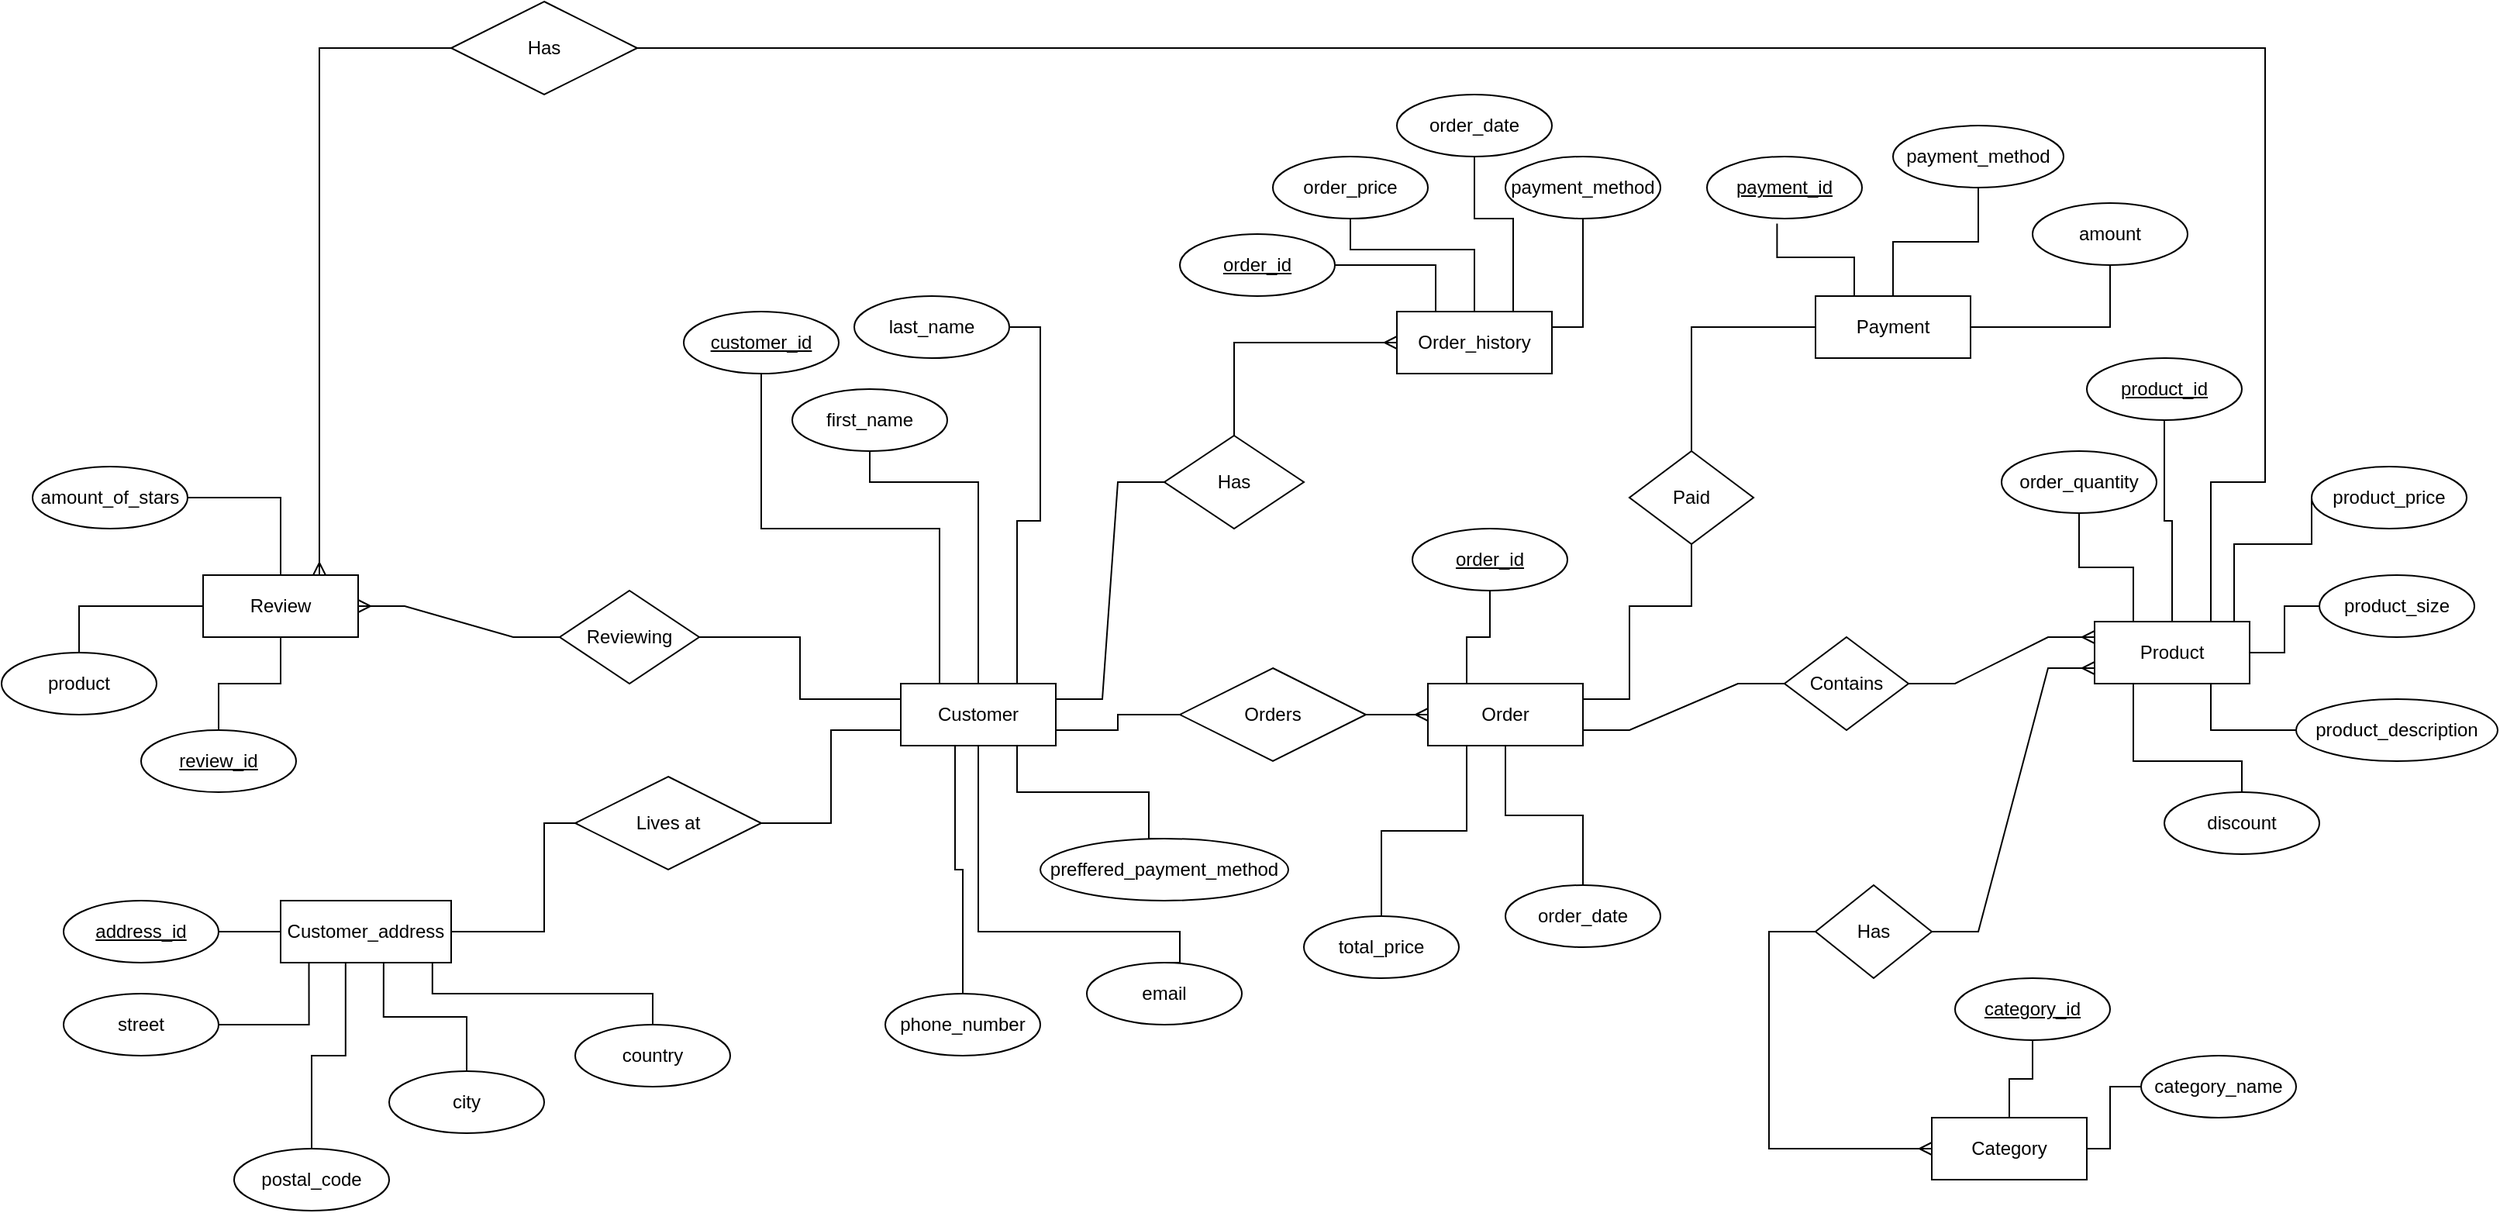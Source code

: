 <mxfile version="21.1.4">
  <diagram id="R2lEEEUBdFMjLlhIrx00" name="Page-1">
    <mxGraphModel dx="2284" dy="704" grid="1" gridSize="10" guides="1" tooltips="1" connect="1" arrows="1" fold="1" page="1" pageScale="1" pageWidth="850" pageHeight="1100" math="0" shadow="0" extFonts="Permanent Marker^https://fonts.googleapis.com/css?family=Permanent+Marker">
      <root>
        <mxCell id="0" />
        <mxCell id="1" parent="0" />
        <mxCell id="kohmivodQYpQyq1uym50-59" style="edgeStyle=orthogonalEdgeStyle;rounded=0;orthogonalLoop=1;jettySize=auto;html=1;exitX=0.25;exitY=0;exitDx=0;exitDy=0;entryX=0.5;entryY=1;entryDx=0;entryDy=0;endArrow=none;endFill=0;" parent="1" source="kohmivodQYpQyq1uym50-18" target="kohmivodQYpQyq1uym50-44" edge="1">
          <mxGeometry relative="1" as="geometry" />
        </mxCell>
        <mxCell id="kohmivodQYpQyq1uym50-60" style="edgeStyle=orthogonalEdgeStyle;rounded=0;orthogonalLoop=1;jettySize=auto;html=1;exitX=0.5;exitY=0;exitDx=0;exitDy=0;entryX=0.5;entryY=1;entryDx=0;entryDy=0;endArrow=none;endFill=0;" parent="1" source="kohmivodQYpQyq1uym50-18" target="kohmivodQYpQyq1uym50-45" edge="1">
          <mxGeometry relative="1" as="geometry">
            <Array as="points">
              <mxPoint x="-190" y="320" />
              <mxPoint x="-260" y="320" />
            </Array>
          </mxGeometry>
        </mxCell>
        <mxCell id="kohmivodQYpQyq1uym50-62" style="edgeStyle=orthogonalEdgeStyle;rounded=0;orthogonalLoop=1;jettySize=auto;html=1;exitX=0.35;exitY=0.999;exitDx=0;exitDy=0;entryX=0.5;entryY=0;entryDx=0;entryDy=0;endArrow=none;endFill=0;exitPerimeter=0;" parent="1" source="kohmivodQYpQyq1uym50-18" target="kohmivodQYpQyq1uym50-47" edge="1">
          <mxGeometry relative="1" as="geometry" />
        </mxCell>
        <mxCell id="kohmivodQYpQyq1uym50-63" style="edgeStyle=orthogonalEdgeStyle;rounded=0;orthogonalLoop=1;jettySize=auto;html=1;exitX=0.5;exitY=1;exitDx=0;exitDy=0;entryX=0.5;entryY=0;entryDx=0;entryDy=0;endArrow=none;endFill=0;" parent="1" source="kohmivodQYpQyq1uym50-18" target="kohmivodQYpQyq1uym50-48" edge="1">
          <mxGeometry relative="1" as="geometry">
            <Array as="points">
              <mxPoint x="-190" y="610" />
              <mxPoint x="-60" y="610" />
              <mxPoint x="-60" y="630" />
            </Array>
          </mxGeometry>
        </mxCell>
        <mxCell id="kohmivodQYpQyq1uym50-64" style="edgeStyle=orthogonalEdgeStyle;rounded=0;orthogonalLoop=1;jettySize=auto;html=1;exitX=0.75;exitY=1;exitDx=0;exitDy=0;entryX=0.5;entryY=0;entryDx=0;entryDy=0;endArrow=none;endFill=0;" parent="1" source="kohmivodQYpQyq1uym50-18" target="kohmivodQYpQyq1uym50-52" edge="1">
          <mxGeometry relative="1" as="geometry">
            <Array as="points">
              <mxPoint x="-165" y="520" />
              <mxPoint x="-80" y="520" />
            </Array>
          </mxGeometry>
        </mxCell>
        <mxCell id="F5q-q8s911GburPSPfDY-41" style="edgeStyle=orthogonalEdgeStyle;rounded=0;orthogonalLoop=1;jettySize=auto;html=1;exitX=0.75;exitY=0;exitDx=0;exitDy=0;entryX=1;entryY=0.5;entryDx=0;entryDy=0;endArrow=none;endFill=0;" parent="1" source="kohmivodQYpQyq1uym50-18" target="kohmivodQYpQyq1uym50-46" edge="1">
          <mxGeometry relative="1" as="geometry" />
        </mxCell>
        <mxCell id="mskk3_Fe-aZfwuO6bIlW-8" style="edgeStyle=orthogonalEdgeStyle;rounded=0;orthogonalLoop=1;jettySize=auto;html=1;exitX=1;exitY=0.75;exitDx=0;exitDy=0;entryX=0;entryY=0.5;entryDx=0;entryDy=0;endArrow=none;endFill=0;" parent="1" source="kohmivodQYpQyq1uym50-18" target="F5q-q8s911GburPSPfDY-17" edge="1">
          <mxGeometry relative="1" as="geometry" />
        </mxCell>
        <mxCell id="kohmivodQYpQyq1uym50-18" value="Customer" style="whiteSpace=wrap;html=1;align=center;" parent="1" vertex="1">
          <mxGeometry x="-240" y="450" width="100" height="40" as="geometry" />
        </mxCell>
        <mxCell id="kohmivodQYpQyq1uym50-65" style="edgeStyle=orthogonalEdgeStyle;rounded=0;orthogonalLoop=1;jettySize=auto;html=1;exitX=0.25;exitY=0;exitDx=0;exitDy=0;entryX=0.5;entryY=1;entryDx=0;entryDy=0;endArrow=none;endFill=0;" parent="1" source="kohmivodQYpQyq1uym50-19" target="kohmivodQYpQyq1uym50-49" edge="1">
          <mxGeometry relative="1" as="geometry" />
        </mxCell>
        <mxCell id="mskk3_Fe-aZfwuO6bIlW-14" style="rounded=0;orthogonalLoop=1;jettySize=auto;html=1;exitX=1;exitY=0.75;exitDx=0;exitDy=0;entryX=0;entryY=0.5;entryDx=0;entryDy=0;endArrow=none;endFill=0;edgeStyle=entityRelationEdgeStyle;" parent="1" source="kohmivodQYpQyq1uym50-19" target="F5q-q8s911GburPSPfDY-6" edge="1">
          <mxGeometry relative="1" as="geometry" />
        </mxCell>
        <mxCell id="kohmivodQYpQyq1uym50-19" value="Order" style="whiteSpace=wrap;html=1;align=center;" parent="1" vertex="1">
          <mxGeometry x="100" y="450" width="100" height="40" as="geometry" />
        </mxCell>
        <mxCell id="F5q-q8s911GburPSPfDY-19" style="edgeStyle=orthogonalEdgeStyle;rounded=0;orthogonalLoop=1;jettySize=auto;html=1;exitX=1;exitY=0.5;exitDx=0;exitDy=0;entryX=0;entryY=0.5;entryDx=0;entryDy=0;endArrow=none;endFill=0;" parent="1" source="kohmivodQYpQyq1uym50-20" target="F5q-q8s911GburPSPfDY-1" edge="1">
          <mxGeometry relative="1" as="geometry" />
        </mxCell>
        <mxCell id="kohmivodQYpQyq1uym50-20" value="Product" style="whiteSpace=wrap;html=1;align=center;" parent="1" vertex="1">
          <mxGeometry x="530" y="410" width="100" height="40" as="geometry" />
        </mxCell>
        <mxCell id="kohmivodQYpQyq1uym50-57" style="edgeStyle=orthogonalEdgeStyle;rounded=0;orthogonalLoop=1;jettySize=auto;html=1;exitX=0.5;exitY=1;exitDx=0;exitDy=0;entryX=0.5;entryY=0;entryDx=0;entryDy=0;endArrow=none;endFill=0;" parent="1" source="kohmivodQYpQyq1uym50-21" target="kohmivodQYpQyq1uym50-41" edge="1">
          <mxGeometry relative="1" as="geometry">
            <mxPoint x="-690" y="470" as="targetPoint" />
          </mxGeometry>
        </mxCell>
        <mxCell id="kohmivodQYpQyq1uym50-58" style="edgeStyle=orthogonalEdgeStyle;rounded=0;orthogonalLoop=1;jettySize=auto;html=1;exitX=0;exitY=0.5;exitDx=0;exitDy=0;entryX=0.5;entryY=0;entryDx=0;entryDy=0;endArrow=none;endFill=0;" parent="1" source="kohmivodQYpQyq1uym50-21" target="kohmivodQYpQyq1uym50-42" edge="1">
          <mxGeometry relative="1" as="geometry" />
        </mxCell>
        <mxCell id="kohmivodQYpQyq1uym50-21" value="Review" style="whiteSpace=wrap;html=1;align=center;" parent="1" vertex="1">
          <mxGeometry x="-690" y="380" width="100" height="40" as="geometry" />
        </mxCell>
        <mxCell id="kohmivodQYpQyq1uym50-41" value="review_id" style="ellipse;whiteSpace=wrap;html=1;align=center;fontStyle=4;" parent="1" vertex="1">
          <mxGeometry x="-730" y="480" width="100" height="40" as="geometry" />
        </mxCell>
        <mxCell id="kohmivodQYpQyq1uym50-42" value="product" style="ellipse;whiteSpace=wrap;html=1;align=center;" parent="1" vertex="1">
          <mxGeometry x="-820" y="430" width="100" height="40" as="geometry" />
        </mxCell>
        <mxCell id="kohmivodQYpQyq1uym50-44" value="customer_id" style="ellipse;whiteSpace=wrap;html=1;align=center;fontStyle=4;" parent="1" vertex="1">
          <mxGeometry x="-380" y="210" width="100" height="40" as="geometry" />
        </mxCell>
        <mxCell id="kohmivodQYpQyq1uym50-45" value="first_name" style="ellipse;whiteSpace=wrap;html=1;align=center;" parent="1" vertex="1">
          <mxGeometry x="-310" y="260" width="100" height="40" as="geometry" />
        </mxCell>
        <mxCell id="kohmivodQYpQyq1uym50-46" value="last_name" style="ellipse;whiteSpace=wrap;html=1;align=center;" parent="1" vertex="1">
          <mxGeometry x="-270" y="200" width="100" height="40" as="geometry" />
        </mxCell>
        <mxCell id="kohmivodQYpQyq1uym50-47" value="phone_number" style="ellipse;whiteSpace=wrap;html=1;align=center;" parent="1" vertex="1">
          <mxGeometry x="-250" y="650" width="100" height="40" as="geometry" />
        </mxCell>
        <mxCell id="kohmivodQYpQyq1uym50-48" value="email" style="ellipse;whiteSpace=wrap;html=1;align=center;" parent="1" vertex="1">
          <mxGeometry x="-120" y="630" width="100" height="40" as="geometry" />
        </mxCell>
        <mxCell id="kohmivodQYpQyq1uym50-49" value="order_id" style="ellipse;whiteSpace=wrap;html=1;align=center;fontStyle=4;" parent="1" vertex="1">
          <mxGeometry x="90" y="350" width="100" height="40" as="geometry" />
        </mxCell>
        <mxCell id="kohmivodQYpQyq1uym50-66" style="edgeStyle=orthogonalEdgeStyle;rounded=0;orthogonalLoop=1;jettySize=auto;html=1;exitX=0.5;exitY=0;exitDx=0;exitDy=0;entryX=0.5;entryY=1;entryDx=0;entryDy=0;endArrow=none;endFill=0;" parent="1" source="kohmivodQYpQyq1uym50-50" target="kohmivodQYpQyq1uym50-19" edge="1">
          <mxGeometry relative="1" as="geometry" />
        </mxCell>
        <mxCell id="kohmivodQYpQyq1uym50-50" value="order_date" style="ellipse;whiteSpace=wrap;html=1;align=center;" parent="1" vertex="1">
          <mxGeometry x="150" y="580" width="100" height="40" as="geometry" />
        </mxCell>
        <mxCell id="kohmivodQYpQyq1uym50-52" value="preffered_payment_method" style="ellipse;whiteSpace=wrap;html=1;align=center;" parent="1" vertex="1">
          <mxGeometry x="-150" y="550" width="160" height="40" as="geometry" />
        </mxCell>
        <mxCell id="kohmivodQYpQyq1uym50-68" style="edgeStyle=orthogonalEdgeStyle;rounded=0;orthogonalLoop=1;jettySize=auto;html=1;exitX=0.5;exitY=1;exitDx=0;exitDy=0;entryX=0.5;entryY=0;entryDx=0;entryDy=0;endArrow=none;endFill=0;" parent="1" source="kohmivodQYpQyq1uym50-67" target="kohmivodQYpQyq1uym50-20" edge="1">
          <mxGeometry relative="1" as="geometry" />
        </mxCell>
        <mxCell id="kohmivodQYpQyq1uym50-67" value="product_id" style="ellipse;whiteSpace=wrap;html=1;align=center;fontStyle=4;" parent="1" vertex="1">
          <mxGeometry x="525" y="240" width="100" height="40" as="geometry" />
        </mxCell>
        <mxCell id="kohmivodQYpQyq1uym50-74" style="edgeStyle=orthogonalEdgeStyle;rounded=0;orthogonalLoop=1;jettySize=auto;html=1;exitX=0;exitY=0.5;exitDx=0;exitDy=0;entryX=1;entryY=0;entryDx=0;entryDy=0;endArrow=none;endFill=0;" parent="1" source="kohmivodQYpQyq1uym50-71" target="kohmivodQYpQyq1uym50-20" edge="1">
          <mxGeometry relative="1" as="geometry">
            <Array as="points">
              <mxPoint x="620" y="360" />
              <mxPoint x="620" y="410" />
            </Array>
          </mxGeometry>
        </mxCell>
        <mxCell id="kohmivodQYpQyq1uym50-71" value="product_price" style="ellipse;whiteSpace=wrap;html=1;align=center;" parent="1" vertex="1">
          <mxGeometry x="670" y="310" width="100" height="40" as="geometry" />
        </mxCell>
        <mxCell id="kohmivodQYpQyq1uym50-76" style="edgeStyle=orthogonalEdgeStyle;rounded=0;orthogonalLoop=1;jettySize=auto;html=1;exitX=0;exitY=0.5;exitDx=0;exitDy=0;entryX=0.75;entryY=1;entryDx=0;entryDy=0;endArrow=none;endFill=0;" parent="1" source="kohmivodQYpQyq1uym50-73" target="kohmivodQYpQyq1uym50-20" edge="1">
          <mxGeometry relative="1" as="geometry">
            <Array as="points">
              <mxPoint x="605" y="480" />
            </Array>
          </mxGeometry>
        </mxCell>
        <mxCell id="kohmivodQYpQyq1uym50-73" value="product_description" style="ellipse;whiteSpace=wrap;html=1;align=center;" parent="1" vertex="1">
          <mxGeometry x="660" y="460" width="130" height="40" as="geometry" />
        </mxCell>
        <mxCell id="kohmivodQYpQyq1uym50-80" style="edgeStyle=orthogonalEdgeStyle;rounded=0;orthogonalLoop=1;jettySize=auto;html=1;exitX=0.5;exitY=1;exitDx=0;exitDy=0;entryX=0.25;entryY=0;entryDx=0;entryDy=0;endArrow=none;endFill=0;" parent="1" source="kohmivodQYpQyq1uym50-79" target="kohmivodQYpQyq1uym50-20" edge="1">
          <mxGeometry relative="1" as="geometry" />
        </mxCell>
        <mxCell id="kohmivodQYpQyq1uym50-79" value="order_quantity" style="ellipse;whiteSpace=wrap;html=1;align=center;" parent="1" vertex="1">
          <mxGeometry x="470" y="300" width="100" height="40" as="geometry" />
        </mxCell>
        <mxCell id="kohmivodQYpQyq1uym50-82" style="edgeStyle=orthogonalEdgeStyle;rounded=0;orthogonalLoop=1;jettySize=auto;html=1;exitX=0.5;exitY=0;exitDx=0;exitDy=0;entryX=0.25;entryY=1;entryDx=0;entryDy=0;endArrow=none;endFill=0;" parent="1" source="kohmivodQYpQyq1uym50-81" target="kohmivodQYpQyq1uym50-20" edge="1">
          <mxGeometry relative="1" as="geometry">
            <Array as="points">
              <mxPoint x="625" y="500" />
              <mxPoint x="555" y="500" />
            </Array>
          </mxGeometry>
        </mxCell>
        <mxCell id="kohmivodQYpQyq1uym50-81" value="discount" style="ellipse;whiteSpace=wrap;html=1;align=center;" parent="1" vertex="1">
          <mxGeometry x="575" y="520" width="100" height="40" as="geometry" />
        </mxCell>
        <mxCell id="F5q-q8s911GburPSPfDY-1" value="product_size" style="ellipse;whiteSpace=wrap;html=1;align=center;" parent="1" vertex="1">
          <mxGeometry x="675" y="380" width="100" height="40" as="geometry" />
        </mxCell>
        <mxCell id="F5q-q8s911GburPSPfDY-13" style="edgeStyle=orthogonalEdgeStyle;rounded=0;orthogonalLoop=1;jettySize=auto;html=1;exitX=0.5;exitY=0;exitDx=0;exitDy=0;entryX=0.5;entryY=1;entryDx=0;entryDy=0;endArrow=none;endFill=0;" parent="1" source="F5q-q8s911GburPSPfDY-3" target="F5q-q8s911GburPSPfDY-10" edge="1">
          <mxGeometry relative="1" as="geometry" />
        </mxCell>
        <mxCell id="F5q-q8s911GburPSPfDY-3" value="Category" style="whiteSpace=wrap;html=1;align=center;" parent="1" vertex="1">
          <mxGeometry x="425" y="730" width="100" height="40" as="geometry" />
        </mxCell>
        <mxCell id="F5q-q8s911GburPSPfDY-10" value="category_id" style="ellipse;whiteSpace=wrap;html=1;align=center;fontStyle=4;" parent="1" vertex="1">
          <mxGeometry x="440" y="640" width="100" height="40" as="geometry" />
        </mxCell>
        <mxCell id="F5q-q8s911GburPSPfDY-12" style="edgeStyle=orthogonalEdgeStyle;rounded=0;orthogonalLoop=1;jettySize=auto;html=1;exitX=0;exitY=0.5;exitDx=0;exitDy=0;entryX=1;entryY=0.5;entryDx=0;entryDy=0;endArrow=none;endFill=0;" parent="1" source="F5q-q8s911GburPSPfDY-11" target="F5q-q8s911GburPSPfDY-3" edge="1">
          <mxGeometry relative="1" as="geometry" />
        </mxCell>
        <mxCell id="F5q-q8s911GburPSPfDY-11" value="category_name" style="ellipse;whiteSpace=wrap;html=1;align=center;" parent="1" vertex="1">
          <mxGeometry x="560" y="690" width="100" height="40" as="geometry" />
        </mxCell>
        <mxCell id="F5q-q8s911GburPSPfDY-16" value="" style="edgeStyle=entityRelationEdgeStyle;fontSize=12;html=1;endArrow=none;rounded=0;entryX=1;entryY=0.5;entryDx=0;entryDy=0;exitX=0;exitY=0.5;exitDx=0;exitDy=0;" parent="1" target="F5q-q8s911GburPSPfDY-17" edge="1">
          <mxGeometry width="100" height="100" relative="1" as="geometry">
            <mxPoint x="-30" y="470" as="sourcePoint" />
            <mxPoint x="-140" y="470" as="targetPoint" />
          </mxGeometry>
        </mxCell>
        <mxCell id="F5q-q8s911GburPSPfDY-18" style="edgeStyle=orthogonalEdgeStyle;rounded=0;orthogonalLoop=1;jettySize=auto;html=1;exitX=0.5;exitY=1;exitDx=0;exitDy=0;" parent="1" source="kohmivodQYpQyq1uym50-73" target="kohmivodQYpQyq1uym50-73" edge="1">
          <mxGeometry relative="1" as="geometry" />
        </mxCell>
        <mxCell id="F5q-q8s911GburPSPfDY-21" style="edgeStyle=orthogonalEdgeStyle;rounded=0;orthogonalLoop=1;jettySize=auto;html=1;exitX=0.5;exitY=0;exitDx=0;exitDy=0;entryX=0.25;entryY=1;entryDx=0;entryDy=0;endArrow=none;endFill=0;" parent="1" source="F5q-q8s911GburPSPfDY-20" target="kohmivodQYpQyq1uym50-19" edge="1">
          <mxGeometry relative="1" as="geometry" />
        </mxCell>
        <mxCell id="F5q-q8s911GburPSPfDY-20" value="total_price" style="ellipse;whiteSpace=wrap;html=1;align=center;" parent="1" vertex="1">
          <mxGeometry x="20" y="600" width="100" height="40" as="geometry" />
        </mxCell>
        <mxCell id="F5q-q8s911GburPSPfDY-31" style="edgeStyle=orthogonalEdgeStyle;rounded=0;orthogonalLoop=1;jettySize=auto;html=1;exitX=0.25;exitY=0;exitDx=0;exitDy=0;entryX=0.452;entryY=1.08;entryDx=0;entryDy=0;entryPerimeter=0;endArrow=none;endFill=0;" parent="1" source="F5q-q8s911GburPSPfDY-22" target="F5q-q8s911GburPSPfDY-23" edge="1">
          <mxGeometry relative="1" as="geometry" />
        </mxCell>
        <mxCell id="F5q-q8s911GburPSPfDY-32" style="edgeStyle=orthogonalEdgeStyle;rounded=0;orthogonalLoop=1;jettySize=auto;html=1;exitX=0.5;exitY=0;exitDx=0;exitDy=0;entryX=0.5;entryY=1;entryDx=0;entryDy=0;endArrow=none;endFill=0;" parent="1" source="F5q-q8s911GburPSPfDY-22" target="F5q-q8s911GburPSPfDY-24" edge="1">
          <mxGeometry relative="1" as="geometry" />
        </mxCell>
        <mxCell id="F5q-q8s911GburPSPfDY-33" style="edgeStyle=orthogonalEdgeStyle;rounded=0;orthogonalLoop=1;jettySize=auto;html=1;exitX=1;exitY=0.5;exitDx=0;exitDy=0;entryX=0.5;entryY=1;entryDx=0;entryDy=0;endArrow=none;endFill=0;" parent="1" source="F5q-q8s911GburPSPfDY-22" target="F5q-q8s911GburPSPfDY-27" edge="1">
          <mxGeometry relative="1" as="geometry">
            <mxPoint x="550" y="190" as="targetPoint" />
          </mxGeometry>
        </mxCell>
        <mxCell id="F5q-q8s911GburPSPfDY-22" value="Payment" style="whiteSpace=wrap;html=1;align=center;" parent="1" vertex="1">
          <mxGeometry x="350" y="200" width="100" height="40" as="geometry" />
        </mxCell>
        <mxCell id="F5q-q8s911GburPSPfDY-23" value="payment_id" style="ellipse;whiteSpace=wrap;html=1;align=center;fontStyle=4;" parent="1" vertex="1">
          <mxGeometry x="280" y="110" width="100" height="40" as="geometry" />
        </mxCell>
        <mxCell id="F5q-q8s911GburPSPfDY-24" value="payment_method" style="ellipse;whiteSpace=wrap;html=1;align=center;" parent="1" vertex="1">
          <mxGeometry x="400" y="90" width="110" height="40" as="geometry" />
        </mxCell>
        <mxCell id="F5q-q8s911GburPSPfDY-27" value="amount" style="ellipse;whiteSpace=wrap;html=1;align=center;" parent="1" vertex="1">
          <mxGeometry x="490" y="140" width="100" height="40" as="geometry" />
        </mxCell>
        <mxCell id="F5q-q8s911GburPSPfDY-28" value="Paid" style="shape=rhombus;perimeter=rhombusPerimeter;whiteSpace=wrap;html=1;align=center;" parent="1" vertex="1">
          <mxGeometry x="230" y="300" width="80" height="60" as="geometry" />
        </mxCell>
        <mxCell id="F5q-q8s911GburPSPfDY-38" style="edgeStyle=orthogonalEdgeStyle;rounded=0;orthogonalLoop=1;jettySize=auto;html=1;exitX=1;exitY=0.5;exitDx=0;exitDy=0;entryX=0.5;entryY=0;entryDx=0;entryDy=0;endArrow=none;endFill=0;" parent="1" source="F5q-q8s911GburPSPfDY-37" target="kohmivodQYpQyq1uym50-21" edge="1">
          <mxGeometry relative="1" as="geometry" />
        </mxCell>
        <mxCell id="F5q-q8s911GburPSPfDY-37" value="amount_of_stars" style="ellipse;whiteSpace=wrap;html=1;align=center;" parent="1" vertex="1">
          <mxGeometry x="-800" y="310" width="100" height="40" as="geometry" />
        </mxCell>
        <mxCell id="F5q-q8s911GburPSPfDY-58" style="edgeStyle=orthogonalEdgeStyle;rounded=0;orthogonalLoop=1;jettySize=auto;html=1;exitX=1;exitY=0.25;exitDx=0;exitDy=0;entryX=0.5;entryY=1;entryDx=0;entryDy=0;endArrow=none;endFill=0;" parent="1" source="F5q-q8s911GburPSPfDY-43" target="F5q-q8s911GburPSPfDY-57" edge="1">
          <mxGeometry relative="1" as="geometry" />
        </mxCell>
        <mxCell id="F5q-q8s911GburPSPfDY-43" value="Order_history" style="whiteSpace=wrap;html=1;align=center;" parent="1" vertex="1">
          <mxGeometry x="80" y="210" width="100" height="40" as="geometry" />
        </mxCell>
        <mxCell id="F5q-q8s911GburPSPfDY-50" value="" style="edgeStyle=entityRelationEdgeStyle;fontSize=12;html=1;endArrow=none;rounded=0;entryX=0;entryY=0.5;entryDx=0;entryDy=0;exitX=1;exitY=0.25;exitDx=0;exitDy=0;" parent="1" source="kohmivodQYpQyq1uym50-18" target="F5q-q8s911GburPSPfDY-42" edge="1">
          <mxGeometry width="100" height="100" relative="1" as="geometry">
            <mxPoint x="-140" y="460" as="sourcePoint" />
            <mxPoint x="80" y="230" as="targetPoint" />
          </mxGeometry>
        </mxCell>
        <mxCell id="F5q-q8s911GburPSPfDY-42" value="Has" style="shape=rhombus;perimeter=rhombusPerimeter;whiteSpace=wrap;html=1;align=center;" parent="1" vertex="1">
          <mxGeometry x="-70" y="290" width="90" height="60" as="geometry" />
        </mxCell>
        <mxCell id="F5q-q8s911GburPSPfDY-56" style="edgeStyle=orthogonalEdgeStyle;rounded=0;orthogonalLoop=1;jettySize=auto;html=1;exitX=1;exitY=0.5;exitDx=0;exitDy=0;entryX=0.25;entryY=0;entryDx=0;entryDy=0;endArrow=none;endFill=0;" parent="1" source="F5q-q8s911GburPSPfDY-51" target="F5q-q8s911GburPSPfDY-43" edge="1">
          <mxGeometry relative="1" as="geometry">
            <Array as="points">
              <mxPoint x="30" y="180" />
              <mxPoint x="105" y="180" />
            </Array>
          </mxGeometry>
        </mxCell>
        <mxCell id="F5q-q8s911GburPSPfDY-51" value="order_id" style="ellipse;whiteSpace=wrap;html=1;align=center;fontStyle=4;" parent="1" vertex="1">
          <mxGeometry x="-60" y="160" width="100" height="40" as="geometry" />
        </mxCell>
        <mxCell id="F5q-q8s911GburPSPfDY-55" style="edgeStyle=orthogonalEdgeStyle;rounded=0;orthogonalLoop=1;jettySize=auto;html=1;exitX=0.5;exitY=1;exitDx=0;exitDy=0;entryX=0.5;entryY=0;entryDx=0;entryDy=0;endArrow=none;endFill=0;" parent="1" source="F5q-q8s911GburPSPfDY-52" target="F5q-q8s911GburPSPfDY-43" edge="1">
          <mxGeometry relative="1" as="geometry">
            <Array as="points">
              <mxPoint x="50" y="170" />
              <mxPoint x="130" y="170" />
            </Array>
          </mxGeometry>
        </mxCell>
        <mxCell id="F5q-q8s911GburPSPfDY-52" value="order_price" style="ellipse;whiteSpace=wrap;html=1;align=center;" parent="1" vertex="1">
          <mxGeometry y="110" width="100" height="40" as="geometry" />
        </mxCell>
        <mxCell id="F5q-q8s911GburPSPfDY-54" style="edgeStyle=orthogonalEdgeStyle;rounded=0;orthogonalLoop=1;jettySize=auto;html=1;exitX=0.5;exitY=1;exitDx=0;exitDy=0;entryX=0.75;entryY=0;entryDx=0;entryDy=0;endArrow=none;endFill=0;" parent="1" source="F5q-q8s911GburPSPfDY-53" target="F5q-q8s911GburPSPfDY-43" edge="1">
          <mxGeometry relative="1" as="geometry">
            <Array as="points">
              <mxPoint x="130" y="150" />
              <mxPoint x="155" y="150" />
            </Array>
          </mxGeometry>
        </mxCell>
        <mxCell id="F5q-q8s911GburPSPfDY-53" value="order_date" style="ellipse;whiteSpace=wrap;html=1;align=center;" parent="1" vertex="1">
          <mxGeometry x="80" y="70" width="100" height="40" as="geometry" />
        </mxCell>
        <mxCell id="F5q-q8s911GburPSPfDY-57" value="payment_method" style="ellipse;whiteSpace=wrap;html=1;align=center;" parent="1" vertex="1">
          <mxGeometry x="150" y="110" width="100" height="40" as="geometry" />
        </mxCell>
        <mxCell id="ZTWE5JSxMhbyC_2-jeea-2" value="Customer_address" style="whiteSpace=wrap;html=1;align=center;" parent="1" vertex="1">
          <mxGeometry x="-640" y="590" width="110" height="40" as="geometry" />
        </mxCell>
        <mxCell id="ZTWE5JSxMhbyC_2-jeea-7" style="edgeStyle=orthogonalEdgeStyle;rounded=0;orthogonalLoop=1;jettySize=auto;html=1;exitX=1;exitY=0.5;exitDx=0;exitDy=0;entryX=0;entryY=0.5;entryDx=0;entryDy=0;endArrow=none;endFill=0;" parent="1" source="ZTWE5JSxMhbyC_2-jeea-6" target="ZTWE5JSxMhbyC_2-jeea-2" edge="1">
          <mxGeometry relative="1" as="geometry" />
        </mxCell>
        <mxCell id="ZTWE5JSxMhbyC_2-jeea-6" value="address_id" style="ellipse;whiteSpace=wrap;html=1;align=center;fontStyle=4;" parent="1" vertex="1">
          <mxGeometry x="-780" y="590" width="100" height="40" as="geometry" />
        </mxCell>
        <mxCell id="ZTWE5JSxMhbyC_2-jeea-12" style="edgeStyle=orthogonalEdgeStyle;rounded=0;orthogonalLoop=1;jettySize=auto;html=1;exitX=1;exitY=0.5;exitDx=0;exitDy=0;entryX=0.166;entryY=1.009;entryDx=0;entryDy=0;entryPerimeter=0;endArrow=none;endFill=0;" parent="1" source="ZTWE5JSxMhbyC_2-jeea-8" target="ZTWE5JSxMhbyC_2-jeea-2" edge="1">
          <mxGeometry relative="1" as="geometry" />
        </mxCell>
        <mxCell id="ZTWE5JSxMhbyC_2-jeea-8" value="street" style="ellipse;whiteSpace=wrap;html=1;align=center;" parent="1" vertex="1">
          <mxGeometry x="-780" y="650" width="100" height="40" as="geometry" />
        </mxCell>
        <mxCell id="ZTWE5JSxMhbyC_2-jeea-13" style="edgeStyle=orthogonalEdgeStyle;rounded=0;orthogonalLoop=1;jettySize=auto;html=1;exitX=0.5;exitY=0;exitDx=0;exitDy=0;entryX=0.381;entryY=0.999;entryDx=0;entryDy=0;entryPerimeter=0;endArrow=none;endFill=0;" parent="1" source="ZTWE5JSxMhbyC_2-jeea-9" target="ZTWE5JSxMhbyC_2-jeea-2" edge="1">
          <mxGeometry relative="1" as="geometry" />
        </mxCell>
        <mxCell id="ZTWE5JSxMhbyC_2-jeea-9" value="postal_code" style="ellipse;whiteSpace=wrap;html=1;align=center;" parent="1" vertex="1">
          <mxGeometry x="-670" y="750" width="100" height="40" as="geometry" />
        </mxCell>
        <mxCell id="ZTWE5JSxMhbyC_2-jeea-14" style="edgeStyle=orthogonalEdgeStyle;rounded=0;orthogonalLoop=1;jettySize=auto;html=1;exitX=0.5;exitY=0;exitDx=0;exitDy=0;entryX=0.604;entryY=0.994;entryDx=0;entryDy=0;entryPerimeter=0;endArrow=none;endFill=0;" parent="1" source="ZTWE5JSxMhbyC_2-jeea-10" target="ZTWE5JSxMhbyC_2-jeea-2" edge="1">
          <mxGeometry relative="1" as="geometry" />
        </mxCell>
        <mxCell id="ZTWE5JSxMhbyC_2-jeea-10" value="city" style="ellipse;whiteSpace=wrap;html=1;align=center;" parent="1" vertex="1">
          <mxGeometry x="-570" y="700" width="100" height="40" as="geometry" />
        </mxCell>
        <mxCell id="ZTWE5JSxMhbyC_2-jeea-15" style="edgeStyle=orthogonalEdgeStyle;rounded=0;orthogonalLoop=1;jettySize=auto;html=1;exitX=0.5;exitY=0;exitDx=0;exitDy=0;entryX=0.89;entryY=1.009;entryDx=0;entryDy=0;entryPerimeter=0;endArrow=none;endFill=0;" parent="1" source="ZTWE5JSxMhbyC_2-jeea-11" target="ZTWE5JSxMhbyC_2-jeea-2" edge="1">
          <mxGeometry relative="1" as="geometry" />
        </mxCell>
        <mxCell id="ZTWE5JSxMhbyC_2-jeea-11" value="country" style="ellipse;whiteSpace=wrap;html=1;align=center;" parent="1" vertex="1">
          <mxGeometry x="-450" y="670" width="100" height="40" as="geometry" />
        </mxCell>
        <mxCell id="mskk3_Fe-aZfwuO6bIlW-11" style="edgeStyle=orthogonalEdgeStyle;rounded=0;orthogonalLoop=1;jettySize=auto;html=1;exitX=1;exitY=0.5;exitDx=0;exitDy=0;entryX=0;entryY=0.25;entryDx=0;entryDy=0;endArrow=none;endFill=0;" parent="1" source="F5q-q8s911GburPSPfDY-14" target="kohmivodQYpQyq1uym50-18" edge="1">
          <mxGeometry relative="1" as="geometry" />
        </mxCell>
        <mxCell id="F5q-q8s911GburPSPfDY-14" value="Reviewing" style="shape=rhombus;perimeter=rhombusPerimeter;whiteSpace=wrap;html=1;align=center;" parent="1" vertex="1">
          <mxGeometry x="-460" y="390" width="90" height="60" as="geometry" />
        </mxCell>
        <mxCell id="mskk3_Fe-aZfwuO6bIlW-13" style="edgeStyle=orthogonalEdgeStyle;rounded=0;orthogonalLoop=1;jettySize=auto;html=1;exitX=1;exitY=0.5;exitDx=0;exitDy=0;entryX=0.75;entryY=0;entryDx=0;entryDy=0;endArrow=none;endFill=0;" parent="1" source="7okhBCFNHEDy_0hjvk2y-5" target="kohmivodQYpQyq1uym50-20" edge="1">
          <mxGeometry relative="1" as="geometry">
            <Array as="points">
              <mxPoint x="640" y="40" />
              <mxPoint x="640" y="320" />
              <mxPoint x="605" y="320" />
            </Array>
          </mxGeometry>
        </mxCell>
        <mxCell id="7okhBCFNHEDy_0hjvk2y-5" value="Has" style="shape=rhombus;perimeter=rhombusPerimeter;whiteSpace=wrap;html=1;align=center;" parent="1" vertex="1">
          <mxGeometry x="-530" y="10" width="120" height="60" as="geometry" />
        </mxCell>
        <mxCell id="F5q-q8s911GburPSPfDY-17" value="Orders" style="shape=rhombus;perimeter=rhombusPerimeter;whiteSpace=wrap;html=1;align=center;" parent="1" vertex="1">
          <mxGeometry x="-60" y="440" width="120" height="60" as="geometry" />
        </mxCell>
        <mxCell id="F5q-q8s911GburPSPfDY-6" value="Contains" style="shape=rhombus;perimeter=rhombusPerimeter;whiteSpace=wrap;html=1;align=center;" parent="1" vertex="1">
          <mxGeometry x="330" y="420" width="80" height="60" as="geometry" />
        </mxCell>
        <mxCell id="F5q-q8s911GburPSPfDY-4" value="Has" style="shape=rhombus;perimeter=rhombusPerimeter;whiteSpace=wrap;html=1;align=center;" parent="1" vertex="1">
          <mxGeometry x="350" y="580" width="75" height="60" as="geometry" />
        </mxCell>
        <mxCell id="mskk3_Fe-aZfwuO6bIlW-1" value="" style="endArrow=none;html=1;rounded=0;exitX=1;exitY=0.5;exitDx=0;exitDy=0;entryX=0;entryY=0.75;entryDx=0;entryDy=0;edgeStyle=orthogonalEdgeStyle;" parent="1" source="ZTWE5JSxMhbyC_2-jeea-3" target="kohmivodQYpQyq1uym50-18" edge="1">
          <mxGeometry width="50" height="50" relative="1" as="geometry">
            <mxPoint x="-380" y="600" as="sourcePoint" />
            <mxPoint x="-330" y="550" as="targetPoint" />
          </mxGeometry>
        </mxCell>
        <mxCell id="mskk3_Fe-aZfwuO6bIlW-2" value="" style="endArrow=none;html=1;rounded=0;exitX=1;exitY=0.5;exitDx=0;exitDy=0;entryX=0;entryY=0.5;entryDx=0;entryDy=0;edgeStyle=orthogonalEdgeStyle;" parent="1" source="ZTWE5JSxMhbyC_2-jeea-2" target="ZTWE5JSxMhbyC_2-jeea-3" edge="1">
          <mxGeometry width="50" height="50" relative="1" as="geometry">
            <mxPoint x="-530" y="610" as="sourcePoint" />
            <mxPoint x="-240" y="480" as="targetPoint" />
            <Array as="points">
              <mxPoint x="-470" y="610" />
              <mxPoint x="-470" y="540" />
            </Array>
          </mxGeometry>
        </mxCell>
        <mxCell id="ZTWE5JSxMhbyC_2-jeea-3" value="Lives at" style="shape=rhombus;perimeter=rhombusPerimeter;whiteSpace=wrap;html=1;align=center;" parent="1" vertex="1">
          <mxGeometry x="-450" y="510" width="120" height="60" as="geometry" />
        </mxCell>
        <mxCell id="mskk3_Fe-aZfwuO6bIlW-3" value="" style="endArrow=none;html=1;rounded=0;entryX=0;entryY=0.5;entryDx=0;entryDy=0;exitX=0.5;exitY=0;exitDx=0;exitDy=0;edgeStyle=orthogonalEdgeStyle;" parent="1" source="F5q-q8s911GburPSPfDY-28" target="F5q-q8s911GburPSPfDY-22" edge="1">
          <mxGeometry width="50" height="50" relative="1" as="geometry">
            <mxPoint x="370" y="400" as="sourcePoint" />
            <mxPoint x="420" y="350" as="targetPoint" />
          </mxGeometry>
        </mxCell>
        <mxCell id="mskk3_Fe-aZfwuO6bIlW-4" value="" style="endArrow=none;html=1;rounded=0;entryX=0.5;entryY=1;entryDx=0;entryDy=0;exitX=1;exitY=0.25;exitDx=0;exitDy=0;edgeStyle=orthogonalEdgeStyle;" parent="1" source="kohmivodQYpQyq1uym50-19" target="F5q-q8s911GburPSPfDY-28" edge="1">
          <mxGeometry width="50" height="50" relative="1" as="geometry">
            <mxPoint x="280" y="310" as="sourcePoint" />
            <mxPoint x="360" y="230" as="targetPoint" />
            <Array as="points">
              <mxPoint x="230" y="460" />
              <mxPoint x="230" y="400" />
              <mxPoint x="270" y="400" />
            </Array>
          </mxGeometry>
        </mxCell>
        <mxCell id="mskk3_Fe-aZfwuO6bIlW-5" value="" style="edgeStyle=entityRelationEdgeStyle;fontSize=12;html=1;endArrow=ERmany;rounded=0;entryX=0;entryY=0.75;entryDx=0;entryDy=0;exitX=1;exitY=0.5;exitDx=0;exitDy=0;" parent="1" source="F5q-q8s911GburPSPfDY-4" target="kohmivodQYpQyq1uym50-20" edge="1">
          <mxGeometry width="100" height="100" relative="1" as="geometry">
            <mxPoint x="440" y="630" as="sourcePoint" />
            <mxPoint x="540" y="530" as="targetPoint" />
          </mxGeometry>
        </mxCell>
        <mxCell id="mskk3_Fe-aZfwuO6bIlW-6" value="" style="edgeStyle=orthogonalEdgeStyle;fontSize=12;html=1;endArrow=ERmany;rounded=0;entryX=0;entryY=0.5;entryDx=0;entryDy=0;exitX=0;exitY=0.5;exitDx=0;exitDy=0;" parent="1" source="F5q-q8s911GburPSPfDY-4" target="F5q-q8s911GburPSPfDY-3" edge="1">
          <mxGeometry width="100" height="100" relative="1" as="geometry">
            <mxPoint x="435" y="620" as="sourcePoint" />
            <mxPoint x="540" y="450" as="targetPoint" />
            <Array as="points">
              <mxPoint x="320" y="610" />
              <mxPoint x="320" y="750" />
            </Array>
          </mxGeometry>
        </mxCell>
        <mxCell id="mskk3_Fe-aZfwuO6bIlW-7" value="" style="edgeStyle=orthogonalEdgeStyle;fontSize=12;html=1;endArrow=ERmany;rounded=0;entryX=0;entryY=0.5;entryDx=0;entryDy=0;exitX=1;exitY=0.5;exitDx=0;exitDy=0;" parent="1" source="F5q-q8s911GburPSPfDY-17" target="kohmivodQYpQyq1uym50-19" edge="1">
          <mxGeometry width="100" height="100" relative="1" as="geometry">
            <mxPoint x="175" y="640" as="sourcePoint" />
            <mxPoint x="250" y="780" as="targetPoint" />
            <Array as="points">
              <mxPoint x="80" y="470" />
              <mxPoint x="80" y="470" />
            </Array>
          </mxGeometry>
        </mxCell>
        <mxCell id="mskk3_Fe-aZfwuO6bIlW-9" value="" style="edgeStyle=orthogonalEdgeStyle;fontSize=12;html=1;endArrow=ERmany;rounded=0;entryX=0;entryY=0.5;entryDx=0;entryDy=0;exitX=0.5;exitY=0;exitDx=0;exitDy=0;" parent="1" source="F5q-q8s911GburPSPfDY-42" target="F5q-q8s911GburPSPfDY-43" edge="1">
          <mxGeometry width="100" height="100" relative="1" as="geometry">
            <mxPoint x="60" y="299.65" as="sourcePoint" />
            <mxPoint x="100" y="299.65" as="targetPoint" />
            <Array as="points">
              <mxPoint x="-25" y="230" />
            </Array>
          </mxGeometry>
        </mxCell>
        <mxCell id="mskk3_Fe-aZfwuO6bIlW-10" value="" style="edgeStyle=entityRelationEdgeStyle;fontSize=12;html=1;endArrow=ERmany;rounded=0;entryX=1;entryY=0.5;entryDx=0;entryDy=0;exitX=0;exitY=0.5;exitDx=0;exitDy=0;" parent="1" source="F5q-q8s911GburPSPfDY-14" target="kohmivodQYpQyq1uym50-21" edge="1">
          <mxGeometry width="100" height="100" relative="1" as="geometry">
            <mxPoint x="-340" y="510" as="sourcePoint" />
            <mxPoint x="-240" y="410" as="targetPoint" />
          </mxGeometry>
        </mxCell>
        <mxCell id="mskk3_Fe-aZfwuO6bIlW-12" value="" style="edgeStyle=orthogonalEdgeStyle;fontSize=12;html=1;endArrow=ERmany;rounded=0;entryX=0.75;entryY=0;entryDx=0;entryDy=0;exitX=0;exitY=0.5;exitDx=0;exitDy=0;" parent="1" source="7okhBCFNHEDy_0hjvk2y-5" target="kohmivodQYpQyq1uym50-21" edge="1">
          <mxGeometry width="100" height="100" relative="1" as="geometry">
            <mxPoint x="-480" y="310" as="sourcePoint" />
            <mxPoint x="-380" y="210" as="targetPoint" />
          </mxGeometry>
        </mxCell>
        <mxCell id="mskk3_Fe-aZfwuO6bIlW-15" value="" style="edgeStyle=entityRelationEdgeStyle;fontSize=12;html=1;endArrow=ERmany;rounded=0;entryX=0;entryY=0.25;entryDx=0;entryDy=0;exitX=1;exitY=0.5;exitDx=0;exitDy=0;" parent="1" source="F5q-q8s911GburPSPfDY-6" target="kohmivodQYpQyq1uym50-20" edge="1">
          <mxGeometry width="100" height="100" relative="1" as="geometry">
            <mxPoint x="420" y="450" as="sourcePoint" />
            <mxPoint x="510" y="440" as="targetPoint" />
          </mxGeometry>
        </mxCell>
      </root>
    </mxGraphModel>
  </diagram>
</mxfile>
